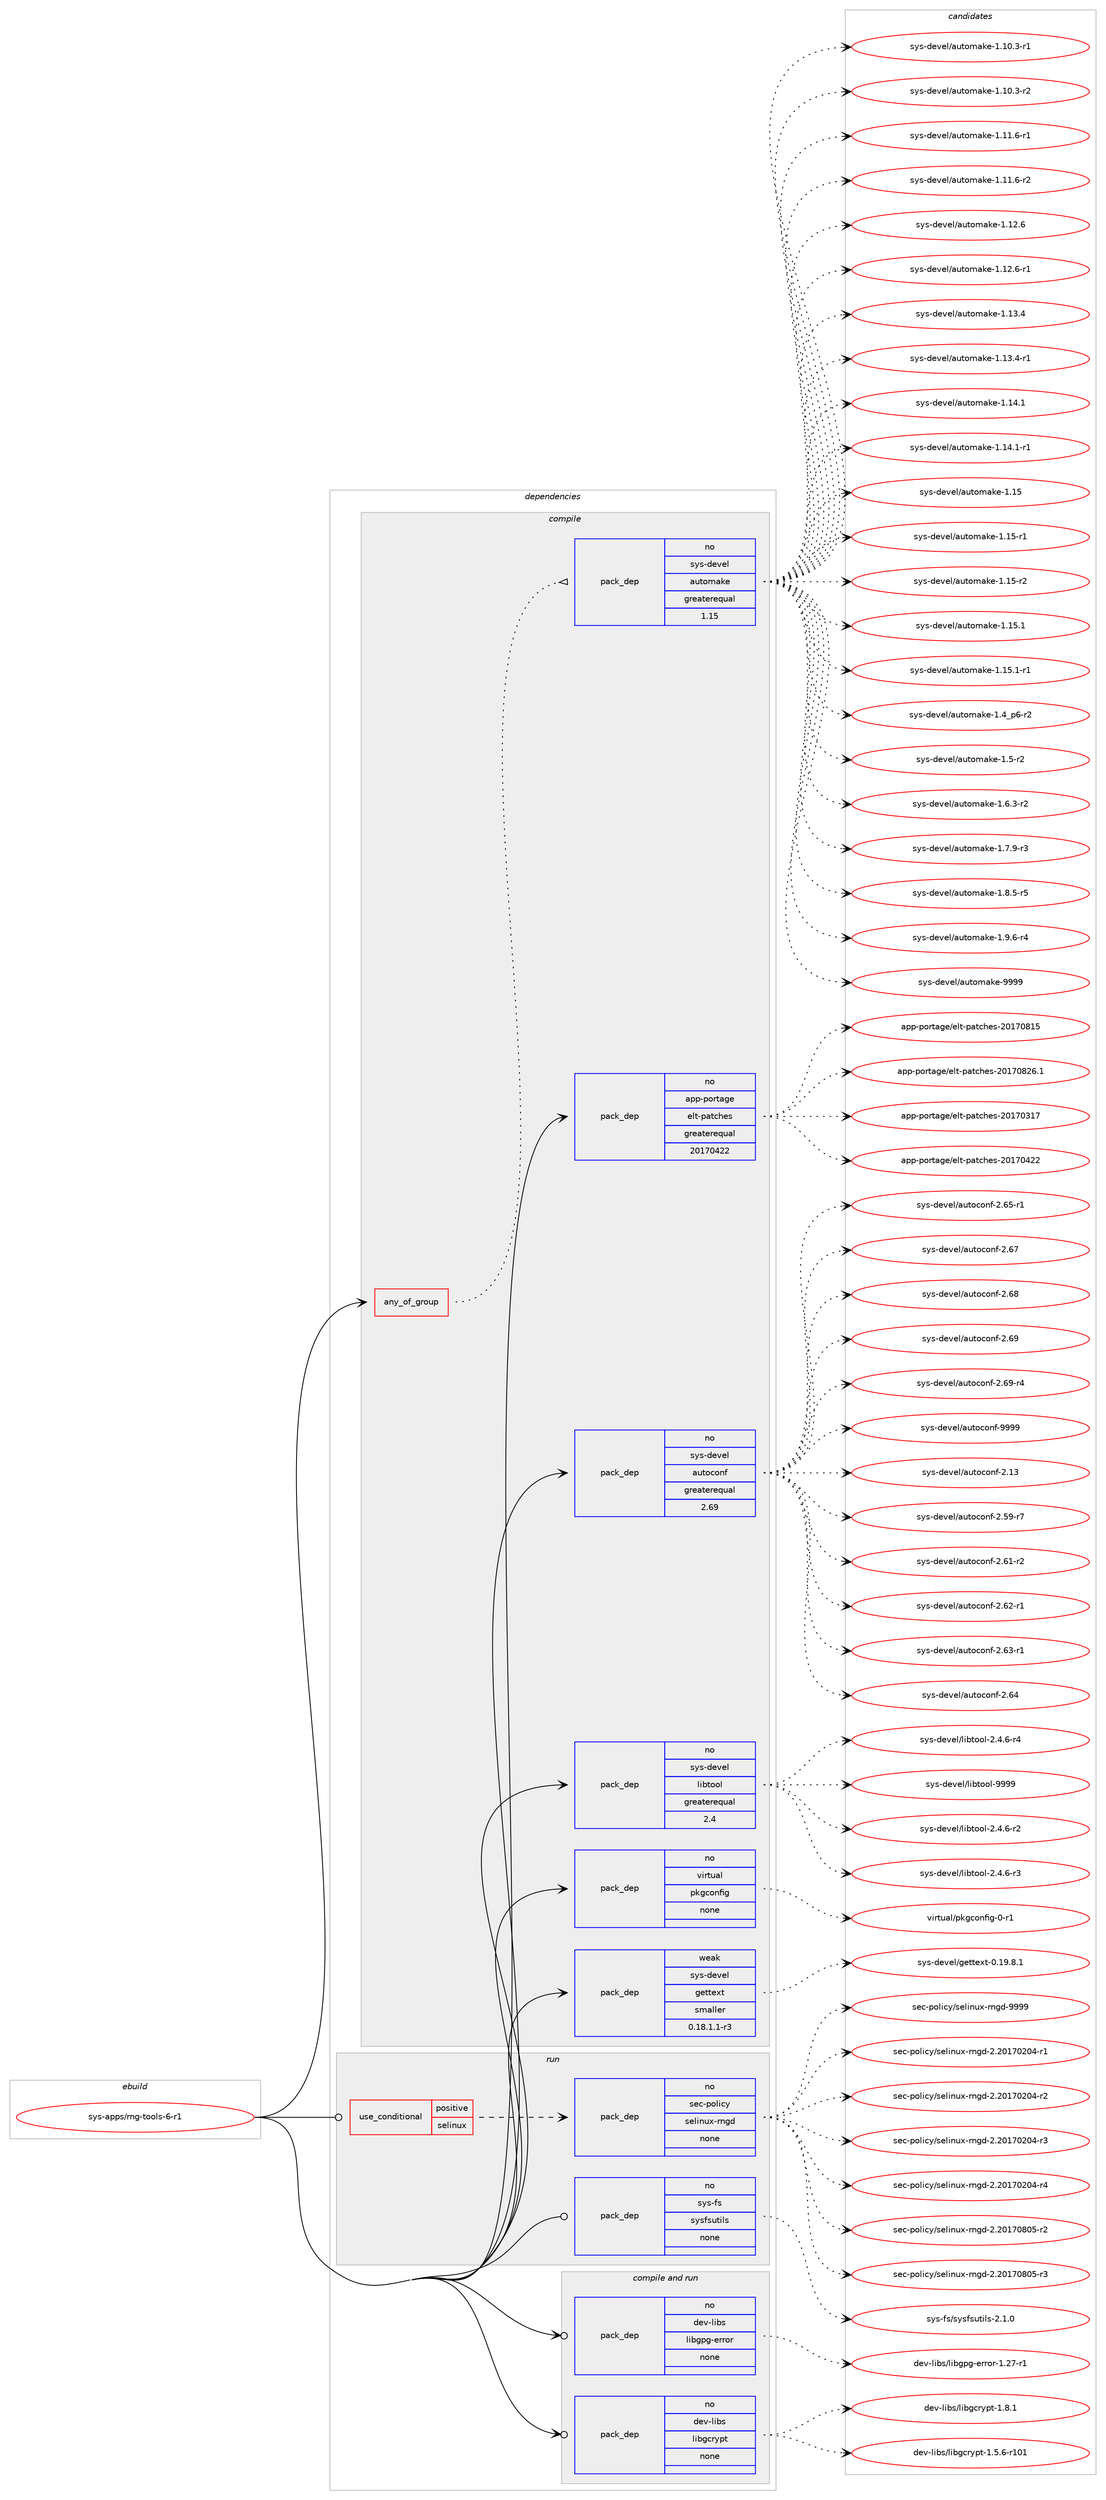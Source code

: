 digraph prolog {

# *************
# Graph options
# *************

newrank=true;
concentrate=true;
compound=true;
graph [rankdir=LR,fontname=Helvetica,fontsize=10,ranksep=1.5];#, ranksep=2.5, nodesep=0.2];
edge  [arrowhead=vee];
node  [fontname=Helvetica,fontsize=10];

# **********
# The ebuild
# **********

subgraph cluster_leftcol {
color=gray;
rank=same;
label=<<i>ebuild</i>>;
id [label="sys-apps/rng-tools-6-r1", color=red, width=4, href="../sys-apps/rng-tools-6-r1.svg"];
}

# ****************
# The dependencies
# ****************

subgraph cluster_midcol {
color=gray;
label=<<i>dependencies</i>>;
subgraph cluster_compile {
fillcolor="#eeeeee";
style=filled;
label=<<i>compile</i>>;
subgraph any7892 {
dependency472224 [label=<<TABLE BORDER="0" CELLBORDER="1" CELLSPACING="0" CELLPADDING="4"><TR><TD CELLPADDING="10">any_of_group</TD></TR></TABLE>>, shape=none, color=red];subgraph pack350262 {
dependency472225 [label=<<TABLE BORDER="0" CELLBORDER="1" CELLSPACING="0" CELLPADDING="4" WIDTH="220"><TR><TD ROWSPAN="6" CELLPADDING="30">pack_dep</TD></TR><TR><TD WIDTH="110">no</TD></TR><TR><TD>sys-devel</TD></TR><TR><TD>automake</TD></TR><TR><TD>greaterequal</TD></TR><TR><TD>1.15</TD></TR></TABLE>>, shape=none, color=blue];
}
dependency472224:e -> dependency472225:w [weight=20,style="dotted",arrowhead="oinv"];
}
id:e -> dependency472224:w [weight=20,style="solid",arrowhead="vee"];
subgraph pack350263 {
dependency472226 [label=<<TABLE BORDER="0" CELLBORDER="1" CELLSPACING="0" CELLPADDING="4" WIDTH="220"><TR><TD ROWSPAN="6" CELLPADDING="30">pack_dep</TD></TR><TR><TD WIDTH="110">no</TD></TR><TR><TD>app-portage</TD></TR><TR><TD>elt-patches</TD></TR><TR><TD>greaterequal</TD></TR><TR><TD>20170422</TD></TR></TABLE>>, shape=none, color=blue];
}
id:e -> dependency472226:w [weight=20,style="solid",arrowhead="vee"];
subgraph pack350264 {
dependency472227 [label=<<TABLE BORDER="0" CELLBORDER="1" CELLSPACING="0" CELLPADDING="4" WIDTH="220"><TR><TD ROWSPAN="6" CELLPADDING="30">pack_dep</TD></TR><TR><TD WIDTH="110">no</TD></TR><TR><TD>sys-devel</TD></TR><TR><TD>autoconf</TD></TR><TR><TD>greaterequal</TD></TR><TR><TD>2.69</TD></TR></TABLE>>, shape=none, color=blue];
}
id:e -> dependency472227:w [weight=20,style="solid",arrowhead="vee"];
subgraph pack350265 {
dependency472228 [label=<<TABLE BORDER="0" CELLBORDER="1" CELLSPACING="0" CELLPADDING="4" WIDTH="220"><TR><TD ROWSPAN="6" CELLPADDING="30">pack_dep</TD></TR><TR><TD WIDTH="110">no</TD></TR><TR><TD>sys-devel</TD></TR><TR><TD>libtool</TD></TR><TR><TD>greaterequal</TD></TR><TR><TD>2.4</TD></TR></TABLE>>, shape=none, color=blue];
}
id:e -> dependency472228:w [weight=20,style="solid",arrowhead="vee"];
subgraph pack350266 {
dependency472229 [label=<<TABLE BORDER="0" CELLBORDER="1" CELLSPACING="0" CELLPADDING="4" WIDTH="220"><TR><TD ROWSPAN="6" CELLPADDING="30">pack_dep</TD></TR><TR><TD WIDTH="110">no</TD></TR><TR><TD>virtual</TD></TR><TR><TD>pkgconfig</TD></TR><TR><TD>none</TD></TR><TR><TD></TD></TR></TABLE>>, shape=none, color=blue];
}
id:e -> dependency472229:w [weight=20,style="solid",arrowhead="vee"];
subgraph pack350267 {
dependency472230 [label=<<TABLE BORDER="0" CELLBORDER="1" CELLSPACING="0" CELLPADDING="4" WIDTH="220"><TR><TD ROWSPAN="6" CELLPADDING="30">pack_dep</TD></TR><TR><TD WIDTH="110">weak</TD></TR><TR><TD>sys-devel</TD></TR><TR><TD>gettext</TD></TR><TR><TD>smaller</TD></TR><TR><TD>0.18.1.1-r3</TD></TR></TABLE>>, shape=none, color=blue];
}
id:e -> dependency472230:w [weight=20,style="solid",arrowhead="vee"];
}
subgraph cluster_compileandrun {
fillcolor="#eeeeee";
style=filled;
label=<<i>compile and run</i>>;
subgraph pack350268 {
dependency472231 [label=<<TABLE BORDER="0" CELLBORDER="1" CELLSPACING="0" CELLPADDING="4" WIDTH="220"><TR><TD ROWSPAN="6" CELLPADDING="30">pack_dep</TD></TR><TR><TD WIDTH="110">no</TD></TR><TR><TD>dev-libs</TD></TR><TR><TD>libgcrypt</TD></TR><TR><TD>none</TD></TR><TR><TD></TD></TR></TABLE>>, shape=none, color=blue];
}
id:e -> dependency472231:w [weight=20,style="solid",arrowhead="odotvee"];
subgraph pack350269 {
dependency472232 [label=<<TABLE BORDER="0" CELLBORDER="1" CELLSPACING="0" CELLPADDING="4" WIDTH="220"><TR><TD ROWSPAN="6" CELLPADDING="30">pack_dep</TD></TR><TR><TD WIDTH="110">no</TD></TR><TR><TD>dev-libs</TD></TR><TR><TD>libgpg-error</TD></TR><TR><TD>none</TD></TR><TR><TD></TD></TR></TABLE>>, shape=none, color=blue];
}
id:e -> dependency472232:w [weight=20,style="solid",arrowhead="odotvee"];
}
subgraph cluster_run {
fillcolor="#eeeeee";
style=filled;
label=<<i>run</i>>;
subgraph cond113815 {
dependency472233 [label=<<TABLE BORDER="0" CELLBORDER="1" CELLSPACING="0" CELLPADDING="4"><TR><TD ROWSPAN="3" CELLPADDING="10">use_conditional</TD></TR><TR><TD>positive</TD></TR><TR><TD>selinux</TD></TR></TABLE>>, shape=none, color=red];
subgraph pack350270 {
dependency472234 [label=<<TABLE BORDER="0" CELLBORDER="1" CELLSPACING="0" CELLPADDING="4" WIDTH="220"><TR><TD ROWSPAN="6" CELLPADDING="30">pack_dep</TD></TR><TR><TD WIDTH="110">no</TD></TR><TR><TD>sec-policy</TD></TR><TR><TD>selinux-rngd</TD></TR><TR><TD>none</TD></TR><TR><TD></TD></TR></TABLE>>, shape=none, color=blue];
}
dependency472233:e -> dependency472234:w [weight=20,style="dashed",arrowhead="vee"];
}
id:e -> dependency472233:w [weight=20,style="solid",arrowhead="odot"];
subgraph pack350271 {
dependency472235 [label=<<TABLE BORDER="0" CELLBORDER="1" CELLSPACING="0" CELLPADDING="4" WIDTH="220"><TR><TD ROWSPAN="6" CELLPADDING="30">pack_dep</TD></TR><TR><TD WIDTH="110">no</TD></TR><TR><TD>sys-fs</TD></TR><TR><TD>sysfsutils</TD></TR><TR><TD>none</TD></TR><TR><TD></TD></TR></TABLE>>, shape=none, color=blue];
}
id:e -> dependency472235:w [weight=20,style="solid",arrowhead="odot"];
}
}

# **************
# The candidates
# **************

subgraph cluster_choices {
rank=same;
color=gray;
label=<<i>candidates</i>>;

subgraph choice350262 {
color=black;
nodesep=1;
choice11512111545100101118101108479711711611110997107101454946494846514511449 [label="sys-devel/automake-1.10.3-r1", color=red, width=4,href="../sys-devel/automake-1.10.3-r1.svg"];
choice11512111545100101118101108479711711611110997107101454946494846514511450 [label="sys-devel/automake-1.10.3-r2", color=red, width=4,href="../sys-devel/automake-1.10.3-r2.svg"];
choice11512111545100101118101108479711711611110997107101454946494946544511449 [label="sys-devel/automake-1.11.6-r1", color=red, width=4,href="../sys-devel/automake-1.11.6-r1.svg"];
choice11512111545100101118101108479711711611110997107101454946494946544511450 [label="sys-devel/automake-1.11.6-r2", color=red, width=4,href="../sys-devel/automake-1.11.6-r2.svg"];
choice1151211154510010111810110847971171161111099710710145494649504654 [label="sys-devel/automake-1.12.6", color=red, width=4,href="../sys-devel/automake-1.12.6.svg"];
choice11512111545100101118101108479711711611110997107101454946495046544511449 [label="sys-devel/automake-1.12.6-r1", color=red, width=4,href="../sys-devel/automake-1.12.6-r1.svg"];
choice1151211154510010111810110847971171161111099710710145494649514652 [label="sys-devel/automake-1.13.4", color=red, width=4,href="../sys-devel/automake-1.13.4.svg"];
choice11512111545100101118101108479711711611110997107101454946495146524511449 [label="sys-devel/automake-1.13.4-r1", color=red, width=4,href="../sys-devel/automake-1.13.4-r1.svg"];
choice1151211154510010111810110847971171161111099710710145494649524649 [label="sys-devel/automake-1.14.1", color=red, width=4,href="../sys-devel/automake-1.14.1.svg"];
choice11512111545100101118101108479711711611110997107101454946495246494511449 [label="sys-devel/automake-1.14.1-r1", color=red, width=4,href="../sys-devel/automake-1.14.1-r1.svg"];
choice115121115451001011181011084797117116111109971071014549464953 [label="sys-devel/automake-1.15", color=red, width=4,href="../sys-devel/automake-1.15.svg"];
choice1151211154510010111810110847971171161111099710710145494649534511449 [label="sys-devel/automake-1.15-r1", color=red, width=4,href="../sys-devel/automake-1.15-r1.svg"];
choice1151211154510010111810110847971171161111099710710145494649534511450 [label="sys-devel/automake-1.15-r2", color=red, width=4,href="../sys-devel/automake-1.15-r2.svg"];
choice1151211154510010111810110847971171161111099710710145494649534649 [label="sys-devel/automake-1.15.1", color=red, width=4,href="../sys-devel/automake-1.15.1.svg"];
choice11512111545100101118101108479711711611110997107101454946495346494511449 [label="sys-devel/automake-1.15.1-r1", color=red, width=4,href="../sys-devel/automake-1.15.1-r1.svg"];
choice115121115451001011181011084797117116111109971071014549465295112544511450 [label="sys-devel/automake-1.4_p6-r2", color=red, width=4,href="../sys-devel/automake-1.4_p6-r2.svg"];
choice11512111545100101118101108479711711611110997107101454946534511450 [label="sys-devel/automake-1.5-r2", color=red, width=4,href="../sys-devel/automake-1.5-r2.svg"];
choice115121115451001011181011084797117116111109971071014549465446514511450 [label="sys-devel/automake-1.6.3-r2", color=red, width=4,href="../sys-devel/automake-1.6.3-r2.svg"];
choice115121115451001011181011084797117116111109971071014549465546574511451 [label="sys-devel/automake-1.7.9-r3", color=red, width=4,href="../sys-devel/automake-1.7.9-r3.svg"];
choice115121115451001011181011084797117116111109971071014549465646534511453 [label="sys-devel/automake-1.8.5-r5", color=red, width=4,href="../sys-devel/automake-1.8.5-r5.svg"];
choice115121115451001011181011084797117116111109971071014549465746544511452 [label="sys-devel/automake-1.9.6-r4", color=red, width=4,href="../sys-devel/automake-1.9.6-r4.svg"];
choice115121115451001011181011084797117116111109971071014557575757 [label="sys-devel/automake-9999", color=red, width=4,href="../sys-devel/automake-9999.svg"];
dependency472225:e -> choice11512111545100101118101108479711711611110997107101454946494846514511449:w [style=dotted,weight="100"];
dependency472225:e -> choice11512111545100101118101108479711711611110997107101454946494846514511450:w [style=dotted,weight="100"];
dependency472225:e -> choice11512111545100101118101108479711711611110997107101454946494946544511449:w [style=dotted,weight="100"];
dependency472225:e -> choice11512111545100101118101108479711711611110997107101454946494946544511450:w [style=dotted,weight="100"];
dependency472225:e -> choice1151211154510010111810110847971171161111099710710145494649504654:w [style=dotted,weight="100"];
dependency472225:e -> choice11512111545100101118101108479711711611110997107101454946495046544511449:w [style=dotted,weight="100"];
dependency472225:e -> choice1151211154510010111810110847971171161111099710710145494649514652:w [style=dotted,weight="100"];
dependency472225:e -> choice11512111545100101118101108479711711611110997107101454946495146524511449:w [style=dotted,weight="100"];
dependency472225:e -> choice1151211154510010111810110847971171161111099710710145494649524649:w [style=dotted,weight="100"];
dependency472225:e -> choice11512111545100101118101108479711711611110997107101454946495246494511449:w [style=dotted,weight="100"];
dependency472225:e -> choice115121115451001011181011084797117116111109971071014549464953:w [style=dotted,weight="100"];
dependency472225:e -> choice1151211154510010111810110847971171161111099710710145494649534511449:w [style=dotted,weight="100"];
dependency472225:e -> choice1151211154510010111810110847971171161111099710710145494649534511450:w [style=dotted,weight="100"];
dependency472225:e -> choice1151211154510010111810110847971171161111099710710145494649534649:w [style=dotted,weight="100"];
dependency472225:e -> choice11512111545100101118101108479711711611110997107101454946495346494511449:w [style=dotted,weight="100"];
dependency472225:e -> choice115121115451001011181011084797117116111109971071014549465295112544511450:w [style=dotted,weight="100"];
dependency472225:e -> choice11512111545100101118101108479711711611110997107101454946534511450:w [style=dotted,weight="100"];
dependency472225:e -> choice115121115451001011181011084797117116111109971071014549465446514511450:w [style=dotted,weight="100"];
dependency472225:e -> choice115121115451001011181011084797117116111109971071014549465546574511451:w [style=dotted,weight="100"];
dependency472225:e -> choice115121115451001011181011084797117116111109971071014549465646534511453:w [style=dotted,weight="100"];
dependency472225:e -> choice115121115451001011181011084797117116111109971071014549465746544511452:w [style=dotted,weight="100"];
dependency472225:e -> choice115121115451001011181011084797117116111109971071014557575757:w [style=dotted,weight="100"];
}
subgraph choice350263 {
color=black;
nodesep=1;
choice97112112451121111141169710310147101108116451129711699104101115455048495548514955 [label="app-portage/elt-patches-20170317", color=red, width=4,href="../app-portage/elt-patches-20170317.svg"];
choice97112112451121111141169710310147101108116451129711699104101115455048495548525050 [label="app-portage/elt-patches-20170422", color=red, width=4,href="../app-portage/elt-patches-20170422.svg"];
choice97112112451121111141169710310147101108116451129711699104101115455048495548564953 [label="app-portage/elt-patches-20170815", color=red, width=4,href="../app-portage/elt-patches-20170815.svg"];
choice971121124511211111411697103101471011081164511297116991041011154550484955485650544649 [label="app-portage/elt-patches-20170826.1", color=red, width=4,href="../app-portage/elt-patches-20170826.1.svg"];
dependency472226:e -> choice97112112451121111141169710310147101108116451129711699104101115455048495548514955:w [style=dotted,weight="100"];
dependency472226:e -> choice97112112451121111141169710310147101108116451129711699104101115455048495548525050:w [style=dotted,weight="100"];
dependency472226:e -> choice97112112451121111141169710310147101108116451129711699104101115455048495548564953:w [style=dotted,weight="100"];
dependency472226:e -> choice971121124511211111411697103101471011081164511297116991041011154550484955485650544649:w [style=dotted,weight="100"];
}
subgraph choice350264 {
color=black;
nodesep=1;
choice115121115451001011181011084797117116111991111101024550464951 [label="sys-devel/autoconf-2.13", color=red, width=4,href="../sys-devel/autoconf-2.13.svg"];
choice1151211154510010111810110847971171161119911111010245504653574511455 [label="sys-devel/autoconf-2.59-r7", color=red, width=4,href="../sys-devel/autoconf-2.59-r7.svg"];
choice1151211154510010111810110847971171161119911111010245504654494511450 [label="sys-devel/autoconf-2.61-r2", color=red, width=4,href="../sys-devel/autoconf-2.61-r2.svg"];
choice1151211154510010111810110847971171161119911111010245504654504511449 [label="sys-devel/autoconf-2.62-r1", color=red, width=4,href="../sys-devel/autoconf-2.62-r1.svg"];
choice1151211154510010111810110847971171161119911111010245504654514511449 [label="sys-devel/autoconf-2.63-r1", color=red, width=4,href="../sys-devel/autoconf-2.63-r1.svg"];
choice115121115451001011181011084797117116111991111101024550465452 [label="sys-devel/autoconf-2.64", color=red, width=4,href="../sys-devel/autoconf-2.64.svg"];
choice1151211154510010111810110847971171161119911111010245504654534511449 [label="sys-devel/autoconf-2.65-r1", color=red, width=4,href="../sys-devel/autoconf-2.65-r1.svg"];
choice115121115451001011181011084797117116111991111101024550465455 [label="sys-devel/autoconf-2.67", color=red, width=4,href="../sys-devel/autoconf-2.67.svg"];
choice115121115451001011181011084797117116111991111101024550465456 [label="sys-devel/autoconf-2.68", color=red, width=4,href="../sys-devel/autoconf-2.68.svg"];
choice115121115451001011181011084797117116111991111101024550465457 [label="sys-devel/autoconf-2.69", color=red, width=4,href="../sys-devel/autoconf-2.69.svg"];
choice1151211154510010111810110847971171161119911111010245504654574511452 [label="sys-devel/autoconf-2.69-r4", color=red, width=4,href="../sys-devel/autoconf-2.69-r4.svg"];
choice115121115451001011181011084797117116111991111101024557575757 [label="sys-devel/autoconf-9999", color=red, width=4,href="../sys-devel/autoconf-9999.svg"];
dependency472227:e -> choice115121115451001011181011084797117116111991111101024550464951:w [style=dotted,weight="100"];
dependency472227:e -> choice1151211154510010111810110847971171161119911111010245504653574511455:w [style=dotted,weight="100"];
dependency472227:e -> choice1151211154510010111810110847971171161119911111010245504654494511450:w [style=dotted,weight="100"];
dependency472227:e -> choice1151211154510010111810110847971171161119911111010245504654504511449:w [style=dotted,weight="100"];
dependency472227:e -> choice1151211154510010111810110847971171161119911111010245504654514511449:w [style=dotted,weight="100"];
dependency472227:e -> choice115121115451001011181011084797117116111991111101024550465452:w [style=dotted,weight="100"];
dependency472227:e -> choice1151211154510010111810110847971171161119911111010245504654534511449:w [style=dotted,weight="100"];
dependency472227:e -> choice115121115451001011181011084797117116111991111101024550465455:w [style=dotted,weight="100"];
dependency472227:e -> choice115121115451001011181011084797117116111991111101024550465456:w [style=dotted,weight="100"];
dependency472227:e -> choice115121115451001011181011084797117116111991111101024550465457:w [style=dotted,weight="100"];
dependency472227:e -> choice1151211154510010111810110847971171161119911111010245504654574511452:w [style=dotted,weight="100"];
dependency472227:e -> choice115121115451001011181011084797117116111991111101024557575757:w [style=dotted,weight="100"];
}
subgraph choice350265 {
color=black;
nodesep=1;
choice1151211154510010111810110847108105981161111111084550465246544511450 [label="sys-devel/libtool-2.4.6-r2", color=red, width=4,href="../sys-devel/libtool-2.4.6-r2.svg"];
choice1151211154510010111810110847108105981161111111084550465246544511451 [label="sys-devel/libtool-2.4.6-r3", color=red, width=4,href="../sys-devel/libtool-2.4.6-r3.svg"];
choice1151211154510010111810110847108105981161111111084550465246544511452 [label="sys-devel/libtool-2.4.6-r4", color=red, width=4,href="../sys-devel/libtool-2.4.6-r4.svg"];
choice1151211154510010111810110847108105981161111111084557575757 [label="sys-devel/libtool-9999", color=red, width=4,href="../sys-devel/libtool-9999.svg"];
dependency472228:e -> choice1151211154510010111810110847108105981161111111084550465246544511450:w [style=dotted,weight="100"];
dependency472228:e -> choice1151211154510010111810110847108105981161111111084550465246544511451:w [style=dotted,weight="100"];
dependency472228:e -> choice1151211154510010111810110847108105981161111111084550465246544511452:w [style=dotted,weight="100"];
dependency472228:e -> choice1151211154510010111810110847108105981161111111084557575757:w [style=dotted,weight="100"];
}
subgraph choice350266 {
color=black;
nodesep=1;
choice11810511411611797108471121071039911111010210510345484511449 [label="virtual/pkgconfig-0-r1", color=red, width=4,href="../virtual/pkgconfig-0-r1.svg"];
dependency472229:e -> choice11810511411611797108471121071039911111010210510345484511449:w [style=dotted,weight="100"];
}
subgraph choice350267 {
color=black;
nodesep=1;
choice1151211154510010111810110847103101116116101120116454846495746564649 [label="sys-devel/gettext-0.19.8.1", color=red, width=4,href="../sys-devel/gettext-0.19.8.1.svg"];
dependency472230:e -> choice1151211154510010111810110847103101116116101120116454846495746564649:w [style=dotted,weight="100"];
}
subgraph choice350268 {
color=black;
nodesep=1;
choice100101118451081059811547108105981039911412111211645494653465445114494849 [label="dev-libs/libgcrypt-1.5.6-r101", color=red, width=4,href="../dev-libs/libgcrypt-1.5.6-r101.svg"];
choice1001011184510810598115471081059810399114121112116454946564649 [label="dev-libs/libgcrypt-1.8.1", color=red, width=4,href="../dev-libs/libgcrypt-1.8.1.svg"];
dependency472231:e -> choice100101118451081059811547108105981039911412111211645494653465445114494849:w [style=dotted,weight="100"];
dependency472231:e -> choice1001011184510810598115471081059810399114121112116454946564649:w [style=dotted,weight="100"];
}
subgraph choice350269 {
color=black;
nodesep=1;
choice100101118451081059811547108105981031121034510111411411111445494650554511449 [label="dev-libs/libgpg-error-1.27-r1", color=red, width=4,href="../dev-libs/libgpg-error-1.27-r1.svg"];
dependency472232:e -> choice100101118451081059811547108105981031121034510111411411111445494650554511449:w [style=dotted,weight="100"];
}
subgraph choice350270 {
color=black;
nodesep=1;
choice115101994511211110810599121471151011081051101171204511411010310045504650484955485048524511449 [label="sec-policy/selinux-rngd-2.20170204-r1", color=red, width=4,href="../sec-policy/selinux-rngd-2.20170204-r1.svg"];
choice115101994511211110810599121471151011081051101171204511411010310045504650484955485048524511450 [label="sec-policy/selinux-rngd-2.20170204-r2", color=red, width=4,href="../sec-policy/selinux-rngd-2.20170204-r2.svg"];
choice115101994511211110810599121471151011081051101171204511411010310045504650484955485048524511451 [label="sec-policy/selinux-rngd-2.20170204-r3", color=red, width=4,href="../sec-policy/selinux-rngd-2.20170204-r3.svg"];
choice115101994511211110810599121471151011081051101171204511411010310045504650484955485048524511452 [label="sec-policy/selinux-rngd-2.20170204-r4", color=red, width=4,href="../sec-policy/selinux-rngd-2.20170204-r4.svg"];
choice115101994511211110810599121471151011081051101171204511411010310045504650484955485648534511450 [label="sec-policy/selinux-rngd-2.20170805-r2", color=red, width=4,href="../sec-policy/selinux-rngd-2.20170805-r2.svg"];
choice115101994511211110810599121471151011081051101171204511411010310045504650484955485648534511451 [label="sec-policy/selinux-rngd-2.20170805-r3", color=red, width=4,href="../sec-policy/selinux-rngd-2.20170805-r3.svg"];
choice11510199451121111081059912147115101108105110117120451141101031004557575757 [label="sec-policy/selinux-rngd-9999", color=red, width=4,href="../sec-policy/selinux-rngd-9999.svg"];
dependency472234:e -> choice115101994511211110810599121471151011081051101171204511411010310045504650484955485048524511449:w [style=dotted,weight="100"];
dependency472234:e -> choice115101994511211110810599121471151011081051101171204511411010310045504650484955485048524511450:w [style=dotted,weight="100"];
dependency472234:e -> choice115101994511211110810599121471151011081051101171204511411010310045504650484955485048524511451:w [style=dotted,weight="100"];
dependency472234:e -> choice115101994511211110810599121471151011081051101171204511411010310045504650484955485048524511452:w [style=dotted,weight="100"];
dependency472234:e -> choice115101994511211110810599121471151011081051101171204511411010310045504650484955485648534511450:w [style=dotted,weight="100"];
dependency472234:e -> choice115101994511211110810599121471151011081051101171204511411010310045504650484955485648534511451:w [style=dotted,weight="100"];
dependency472234:e -> choice11510199451121111081059912147115101108105110117120451141101031004557575757:w [style=dotted,weight="100"];
}
subgraph choice350271 {
color=black;
nodesep=1;
choice1151211154510211547115121115102115117116105108115455046494648 [label="sys-fs/sysfsutils-2.1.0", color=red, width=4,href="../sys-fs/sysfsutils-2.1.0.svg"];
dependency472235:e -> choice1151211154510211547115121115102115117116105108115455046494648:w [style=dotted,weight="100"];
}
}

}
